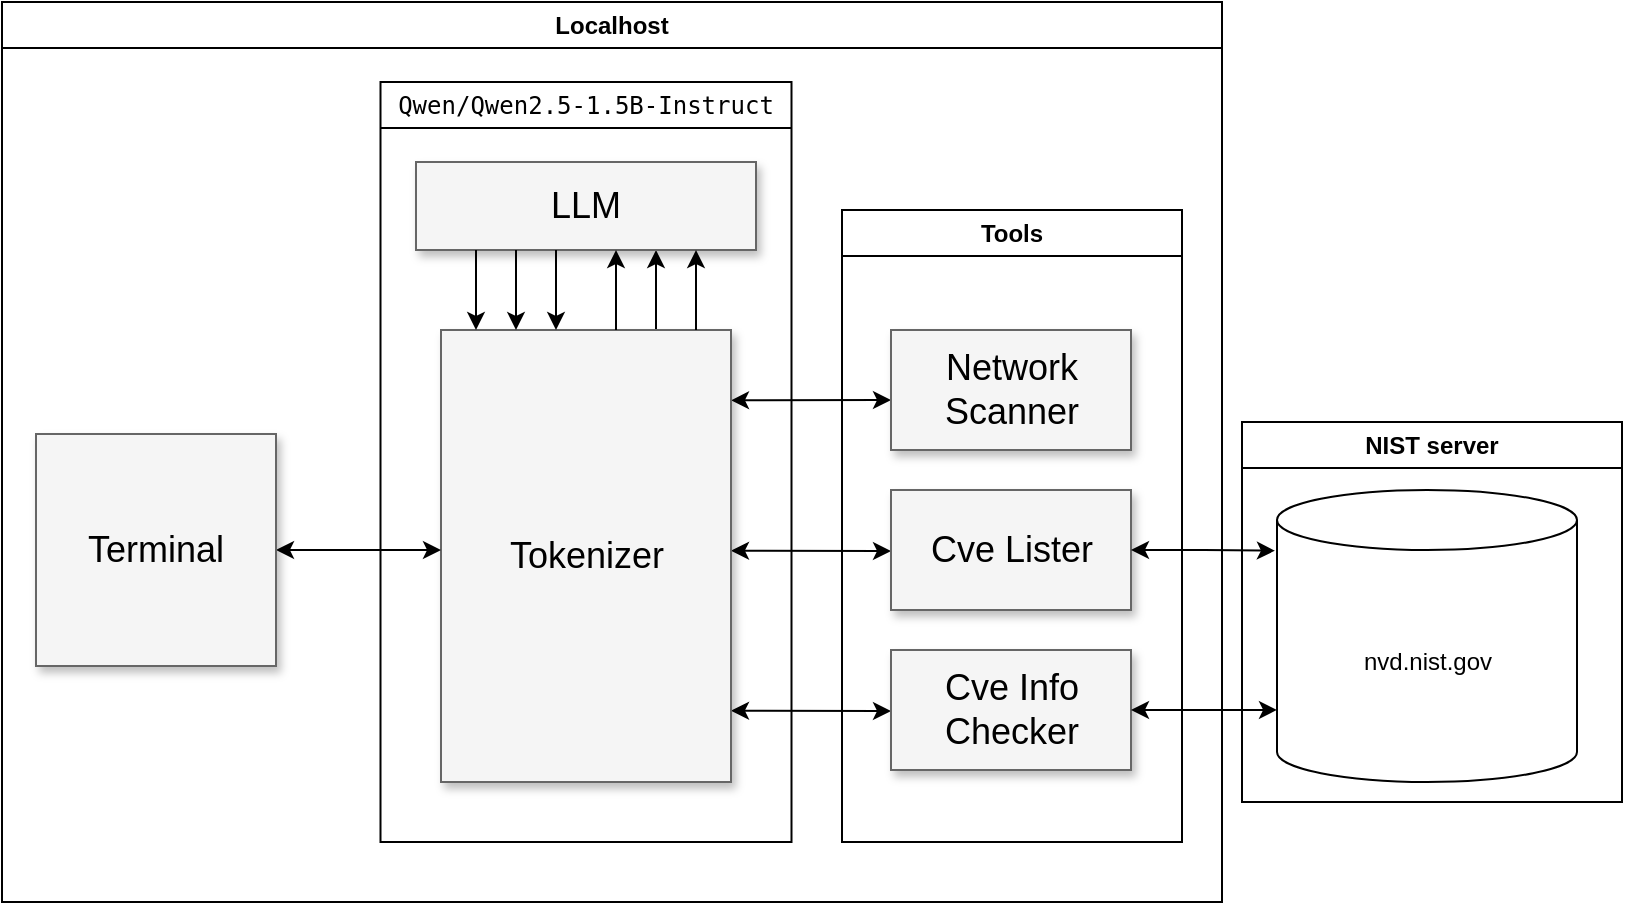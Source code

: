 <mxfile version="25.0.3">
  <diagram name="Page-1" id="90a13364-a465-7bf4-72fc-28e22215d7a0">
    <mxGraphModel dx="1426" dy="753" grid="1" gridSize="10" guides="1" tooltips="1" connect="1" arrows="1" fold="1" page="1" pageScale="1.5" pageWidth="1169" pageHeight="826" background="none" math="0" shadow="0">
      <root>
        <mxCell id="0" style=";html=1;" />
        <mxCell id="1" style=";html=1;" parent="0" />
        <mxCell id="3a17f1ce550125da-13" style="edgeStyle=elbowEdgeStyle;rounded=0;html=1;startArrow=classic;startFill=1;jettySize=auto;orthogonalLoop=1;fontSize=18;elbow=vertical;" parent="1" target="3a17f1ce550125da-4" edge="1">
          <mxGeometry relative="1" as="geometry">
            <mxPoint x="944.5" y="809.138" as="sourcePoint" />
          </mxGeometry>
        </mxCell>
        <mxCell id="3a17f1ce550125da-14" style="edgeStyle=elbowEdgeStyle;rounded=0;html=1;startArrow=classic;startFill=1;jettySize=auto;orthogonalLoop=1;fontSize=18;elbow=vertical;" parent="1" target="3a17f1ce550125da-5" edge="1">
          <mxGeometry relative="1" as="geometry">
            <mxPoint x="944.5" y="884.31" as="sourcePoint" />
          </mxGeometry>
        </mxCell>
        <mxCell id="3a17f1ce550125da-15" style="edgeStyle=elbowEdgeStyle;rounded=0;html=1;startArrow=classic;startFill=1;jettySize=auto;orthogonalLoop=1;fontSize=18;elbow=vertical;" parent="1" target="3a17f1ce550125da-6" edge="1">
          <mxGeometry relative="1" as="geometry">
            <mxPoint x="944.5" y="964.31" as="sourcePoint" />
          </mxGeometry>
        </mxCell>
        <mxCell id="3a17f1ce550125da-17" style="edgeStyle=elbowEdgeStyle;rounded=0;html=1;startArrow=none;startFill=0;jettySize=auto;orthogonalLoop=1;fontSize=18;" parent="1" source="3a17f1ce550125da-10" target="3a17f1ce550125da-2" edge="1">
          <mxGeometry relative="1" as="geometry">
            <Array as="points">
              <mxPoint x="907" y="754" />
            </Array>
          </mxGeometry>
        </mxCell>
        <mxCell id="3a17f1ce550125da-2" value="LLM" style="whiteSpace=wrap;html=1;shadow=1;fontSize=18;fillColor=#f5f5f5;strokeColor=#666666;" parent="1" vertex="1">
          <mxGeometry x="787" y="690" width="170" height="44" as="geometry" />
        </mxCell>
        <mxCell id="3a17f1ce550125da-4" value="Network Scanner" style="whiteSpace=wrap;html=1;shadow=1;fontSize=18;fillColor=#f5f5f5;strokeColor=#666666;" parent="1" vertex="1">
          <mxGeometry x="1024.5" y="774" width="120" height="60" as="geometry" />
        </mxCell>
        <mxCell id="3a17f1ce550125da-5" value="Cve Lister" style="whiteSpace=wrap;html=1;shadow=1;fontSize=18;fillColor=#f5f5f5;strokeColor=#666666;" parent="1" vertex="1">
          <mxGeometry x="1024.5" y="854" width="120" height="60" as="geometry" />
        </mxCell>
        <mxCell id="3a17f1ce550125da-6" value="Cve Info Checker" style="whiteSpace=wrap;html=1;shadow=1;fontSize=18;fillColor=#f5f5f5;strokeColor=#666666;" parent="1" vertex="1">
          <mxGeometry x="1024.5" y="934" width="120" height="60" as="geometry" />
        </mxCell>
        <mxCell id="3a17f1ce550125da-10" value="Tokenizer" style="whiteSpace=wrap;html=1;shadow=1;fontSize=18;fillColor=#f5f5f5;strokeColor=#666666;" parent="1" vertex="1">
          <mxGeometry x="799.5" y="774" width="145" height="226" as="geometry" />
        </mxCell>
        <mxCell id="3a17f1ce550125da-18" style="edgeStyle=elbowEdgeStyle;rounded=0;html=1;startArrow=classic;startFill=1;jettySize=auto;orthogonalLoop=1;fontSize=18;elbow=vertical;" parent="1" source="3a17f1ce550125da-11" target="3a17f1ce550125da-10" edge="1">
          <mxGeometry relative="1" as="geometry" />
        </mxCell>
        <mxCell id="3a17f1ce550125da-11" value="Terminal" style="whiteSpace=wrap;html=1;shadow=1;fontSize=18;fillColor=#f5f5f5;strokeColor=#666666;" parent="1" vertex="1">
          <mxGeometry x="597" y="826" width="120" height="116" as="geometry" />
        </mxCell>
        <mxCell id="3a17f1ce550125da-22" style="edgeStyle=elbowEdgeStyle;rounded=0;html=1;startArrow=none;startFill=0;jettySize=auto;orthogonalLoop=1;fontSize=18;" parent="1" source="3a17f1ce550125da-10" target="3a17f1ce550125da-2" edge="1">
          <mxGeometry relative="1" as="geometry">
            <mxPoint x="937" y="784" as="sourcePoint" />
            <mxPoint x="937" y="744" as="targetPoint" />
            <Array as="points">
              <mxPoint x="927" y="754" />
              <mxPoint x="907" y="754" />
            </Array>
          </mxGeometry>
        </mxCell>
        <mxCell id="3a17f1ce550125da-23" style="edgeStyle=elbowEdgeStyle;rounded=0;html=1;startArrow=none;startFill=0;jettySize=auto;orthogonalLoop=1;fontSize=18;" parent="1" edge="1">
          <mxGeometry relative="1" as="geometry">
            <mxPoint x="887" y="774" as="sourcePoint" />
            <mxPoint x="887" y="734" as="targetPoint" />
            <Array as="points">
              <mxPoint x="887" y="754" />
              <mxPoint x="887" y="754" />
            </Array>
          </mxGeometry>
        </mxCell>
        <mxCell id="3a17f1ce550125da-24" style="edgeStyle=elbowEdgeStyle;rounded=0;html=1;startArrow=none;startFill=0;jettySize=auto;orthogonalLoop=1;fontSize=18;" parent="1" edge="1">
          <mxGeometry relative="1" as="geometry">
            <mxPoint x="857" y="734" as="sourcePoint" />
            <mxPoint x="857" y="774" as="targetPoint" />
            <Array as="points">
              <mxPoint x="857" y="754" />
              <mxPoint x="887" y="764" />
            </Array>
          </mxGeometry>
        </mxCell>
        <mxCell id="3a17f1ce550125da-25" style="edgeStyle=elbowEdgeStyle;rounded=0;html=1;startArrow=none;startFill=0;jettySize=auto;orthogonalLoop=1;fontSize=18;" parent="1" edge="1">
          <mxGeometry relative="1" as="geometry">
            <mxPoint x="837" y="734" as="sourcePoint" />
            <mxPoint x="837" y="774" as="targetPoint" />
            <Array as="points">
              <mxPoint x="837" y="754" />
              <mxPoint x="867" y="764" />
            </Array>
          </mxGeometry>
        </mxCell>
        <mxCell id="3a17f1ce550125da-26" style="edgeStyle=elbowEdgeStyle;rounded=0;html=1;startArrow=none;startFill=0;jettySize=auto;orthogonalLoop=1;fontSize=18;" parent="1" edge="1">
          <mxGeometry relative="1" as="geometry">
            <mxPoint x="817" y="734" as="sourcePoint" />
            <mxPoint x="817" y="774" as="targetPoint" />
            <Array as="points">
              <mxPoint x="817" y="754" />
              <mxPoint x="847" y="764" />
            </Array>
          </mxGeometry>
        </mxCell>
        <mxCell id="_ra58OE-2Et-vHwBfjSp-1" value="nvd.nist.gov" style="shape=cylinder3;whiteSpace=wrap;html=1;boundedLbl=1;backgroundOutline=1;size=15;" parent="1" vertex="1">
          <mxGeometry x="1217.5" y="854" width="150" height="146" as="geometry" />
        </mxCell>
        <mxCell id="_ra58OE-2Et-vHwBfjSp-2" style="edgeStyle=orthogonalEdgeStyle;rounded=0;orthogonalLoop=1;jettySize=auto;html=1;entryX=-0.007;entryY=0.208;entryDx=0;entryDy=0;entryPerimeter=0;startArrow=classic;startFill=1;" parent="1" source="3a17f1ce550125da-5" target="_ra58OE-2Et-vHwBfjSp-1" edge="1">
          <mxGeometry relative="1" as="geometry" />
        </mxCell>
        <mxCell id="_ra58OE-2Et-vHwBfjSp-3" style="edgeStyle=orthogonalEdgeStyle;rounded=0;orthogonalLoop=1;jettySize=auto;html=1;entryX=0;entryY=0.753;entryDx=0;entryDy=0;entryPerimeter=0;startArrow=classic;startFill=1;" parent="1" source="3a17f1ce550125da-6" target="_ra58OE-2Et-vHwBfjSp-1" edge="1">
          <mxGeometry relative="1" as="geometry" />
        </mxCell>
        <mxCell id="_ra58OE-2Et-vHwBfjSp-4" value="Tools" style="swimlane;whiteSpace=wrap;html=1;" parent="1" vertex="1">
          <mxGeometry x="1000" y="714" width="170" height="316" as="geometry">
            <mxRectangle x="1000" y="714" width="70" height="30" as="alternateBounds" />
          </mxGeometry>
        </mxCell>
        <mxCell id="_ra58OE-2Et-vHwBfjSp-5" value="&lt;div style=&quot;font-family: &amp;quot;Droid Sans Mono&amp;quot;, &amp;quot;monospace&amp;quot;, monospace; font-weight: normal; line-height: 19px; white-space: pre;&quot;&gt;&lt;font&gt;Qwen/Qwen2.5-1.5B-Instruct&lt;/font&gt;&lt;/div&gt;" style="swimlane;whiteSpace=wrap;html=1;" parent="1" vertex="1">
          <mxGeometry x="769.25" y="650" width="205.5" height="380" as="geometry" />
        </mxCell>
        <mxCell id="Hn9fh0AJuemdZKH2DJqc-1" value="Localhost" style="swimlane;whiteSpace=wrap;html=1;" vertex="1" parent="1">
          <mxGeometry x="580" y="610" width="610" height="450" as="geometry" />
        </mxCell>
        <mxCell id="Hn9fh0AJuemdZKH2DJqc-2" value="NIST server" style="swimlane;whiteSpace=wrap;html=1;" vertex="1" parent="1">
          <mxGeometry x="1200" y="820" width="190" height="190" as="geometry" />
        </mxCell>
      </root>
    </mxGraphModel>
  </diagram>
</mxfile>
